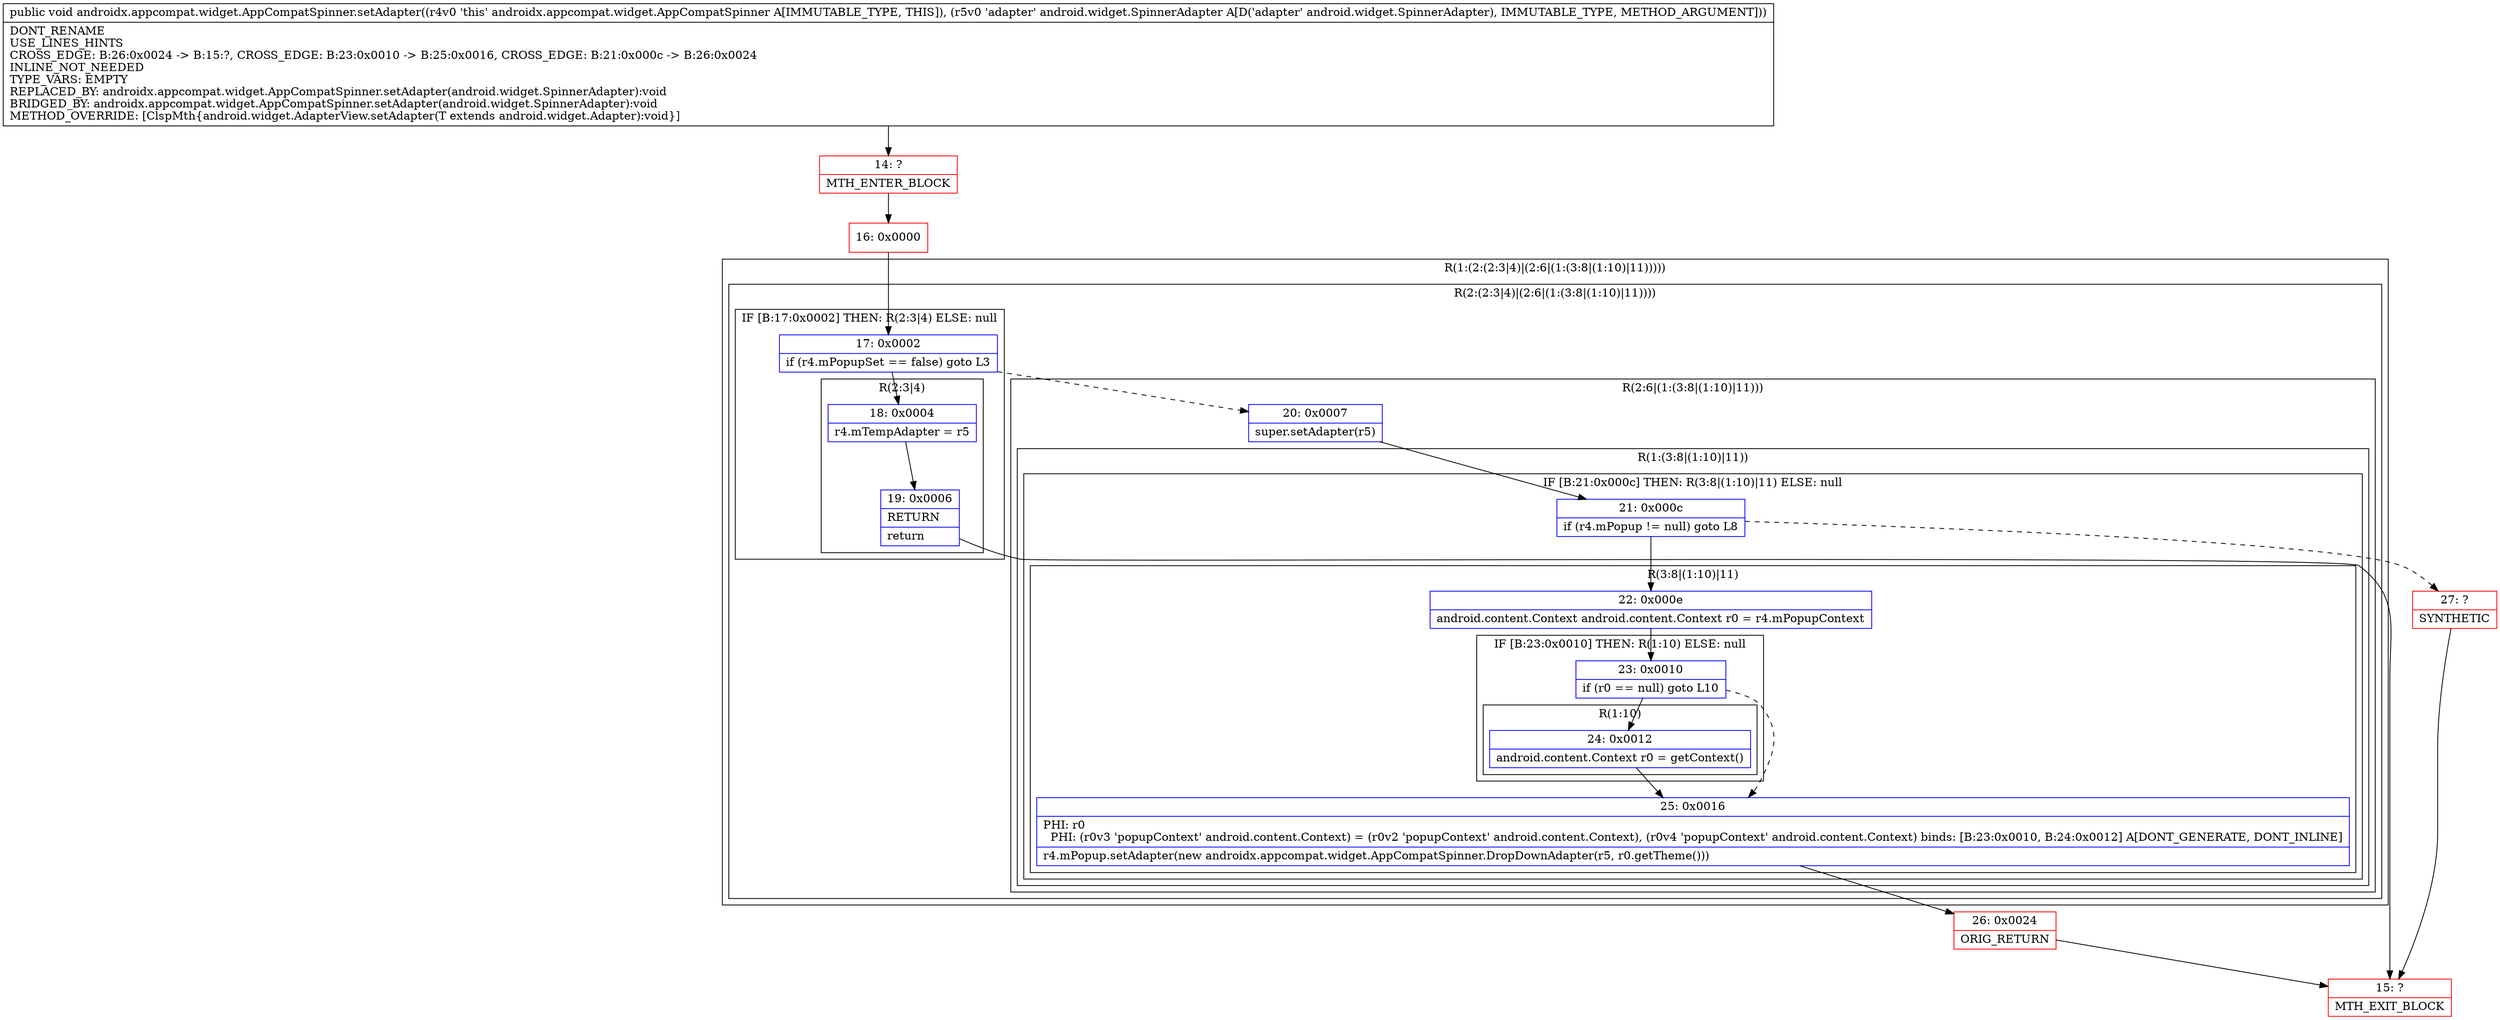 digraph "CFG forandroidx.appcompat.widget.AppCompatSpinner.setAdapter(Landroid\/widget\/SpinnerAdapter;)V" {
subgraph cluster_Region_1872014396 {
label = "R(1:(2:(2:3|4)|(2:6|(1:(3:8|(1:10)|11)))))";
node [shape=record,color=blue];
subgraph cluster_Region_550700266 {
label = "R(2:(2:3|4)|(2:6|(1:(3:8|(1:10)|11))))";
node [shape=record,color=blue];
subgraph cluster_IfRegion_1414829578 {
label = "IF [B:17:0x0002] THEN: R(2:3|4) ELSE: null";
node [shape=record,color=blue];
Node_17 [shape=record,label="{17\:\ 0x0002|if (r4.mPopupSet == false) goto L3\l}"];
subgraph cluster_Region_1986688775 {
label = "R(2:3|4)";
node [shape=record,color=blue];
Node_18 [shape=record,label="{18\:\ 0x0004|r4.mTempAdapter = r5\l}"];
Node_19 [shape=record,label="{19\:\ 0x0006|RETURN\l|return\l}"];
}
}
subgraph cluster_Region_1012252858 {
label = "R(2:6|(1:(3:8|(1:10)|11)))";
node [shape=record,color=blue];
Node_20 [shape=record,label="{20\:\ 0x0007|super.setAdapter(r5)\l}"];
subgraph cluster_Region_77166478 {
label = "R(1:(3:8|(1:10)|11))";
node [shape=record,color=blue];
subgraph cluster_IfRegion_1947026897 {
label = "IF [B:21:0x000c] THEN: R(3:8|(1:10)|11) ELSE: null";
node [shape=record,color=blue];
Node_21 [shape=record,label="{21\:\ 0x000c|if (r4.mPopup != null) goto L8\l}"];
subgraph cluster_Region_797376233 {
label = "R(3:8|(1:10)|11)";
node [shape=record,color=blue];
Node_22 [shape=record,label="{22\:\ 0x000e|android.content.Context android.content.Context r0 = r4.mPopupContext\l}"];
subgraph cluster_IfRegion_948219044 {
label = "IF [B:23:0x0010] THEN: R(1:10) ELSE: null";
node [shape=record,color=blue];
Node_23 [shape=record,label="{23\:\ 0x0010|if (r0 == null) goto L10\l}"];
subgraph cluster_Region_9028587 {
label = "R(1:10)";
node [shape=record,color=blue];
Node_24 [shape=record,label="{24\:\ 0x0012|android.content.Context r0 = getContext()\l}"];
}
}
Node_25 [shape=record,label="{25\:\ 0x0016|PHI: r0 \l  PHI: (r0v3 'popupContext' android.content.Context) = (r0v2 'popupContext' android.content.Context), (r0v4 'popupContext' android.content.Context) binds: [B:23:0x0010, B:24:0x0012] A[DONT_GENERATE, DONT_INLINE]\l|r4.mPopup.setAdapter(new androidx.appcompat.widget.AppCompatSpinner.DropDownAdapter(r5, r0.getTheme()))\l}"];
}
}
}
}
}
}
Node_14 [shape=record,color=red,label="{14\:\ ?|MTH_ENTER_BLOCK\l}"];
Node_16 [shape=record,color=red,label="{16\:\ 0x0000}"];
Node_15 [shape=record,color=red,label="{15\:\ ?|MTH_EXIT_BLOCK\l}"];
Node_26 [shape=record,color=red,label="{26\:\ 0x0024|ORIG_RETURN\l}"];
Node_27 [shape=record,color=red,label="{27\:\ ?|SYNTHETIC\l}"];
MethodNode[shape=record,label="{public void androidx.appcompat.widget.AppCompatSpinner.setAdapter((r4v0 'this' androidx.appcompat.widget.AppCompatSpinner A[IMMUTABLE_TYPE, THIS]), (r5v0 'adapter' android.widget.SpinnerAdapter A[D('adapter' android.widget.SpinnerAdapter), IMMUTABLE_TYPE, METHOD_ARGUMENT]))  | DONT_RENAME\lUSE_LINES_HINTS\lCROSS_EDGE: B:26:0x0024 \-\> B:15:?, CROSS_EDGE: B:23:0x0010 \-\> B:25:0x0016, CROSS_EDGE: B:21:0x000c \-\> B:26:0x0024\lINLINE_NOT_NEEDED\lTYPE_VARS: EMPTY\lREPLACED_BY: androidx.appcompat.widget.AppCompatSpinner.setAdapter(android.widget.SpinnerAdapter):void\lBRIDGED_BY: androidx.appcompat.widget.AppCompatSpinner.setAdapter(android.widget.SpinnerAdapter):void\lMETHOD_OVERRIDE: [ClspMth\{android.widget.AdapterView.setAdapter(T extends android.widget.Adapter):void\}]\l}"];
MethodNode -> Node_14;Node_17 -> Node_18;
Node_17 -> Node_20[style=dashed];
Node_18 -> Node_19;
Node_19 -> Node_15;
Node_20 -> Node_21;
Node_21 -> Node_22;
Node_21 -> Node_27[style=dashed];
Node_22 -> Node_23;
Node_23 -> Node_24;
Node_23 -> Node_25[style=dashed];
Node_24 -> Node_25;
Node_25 -> Node_26;
Node_14 -> Node_16;
Node_16 -> Node_17;
Node_26 -> Node_15;
Node_27 -> Node_15;
}


